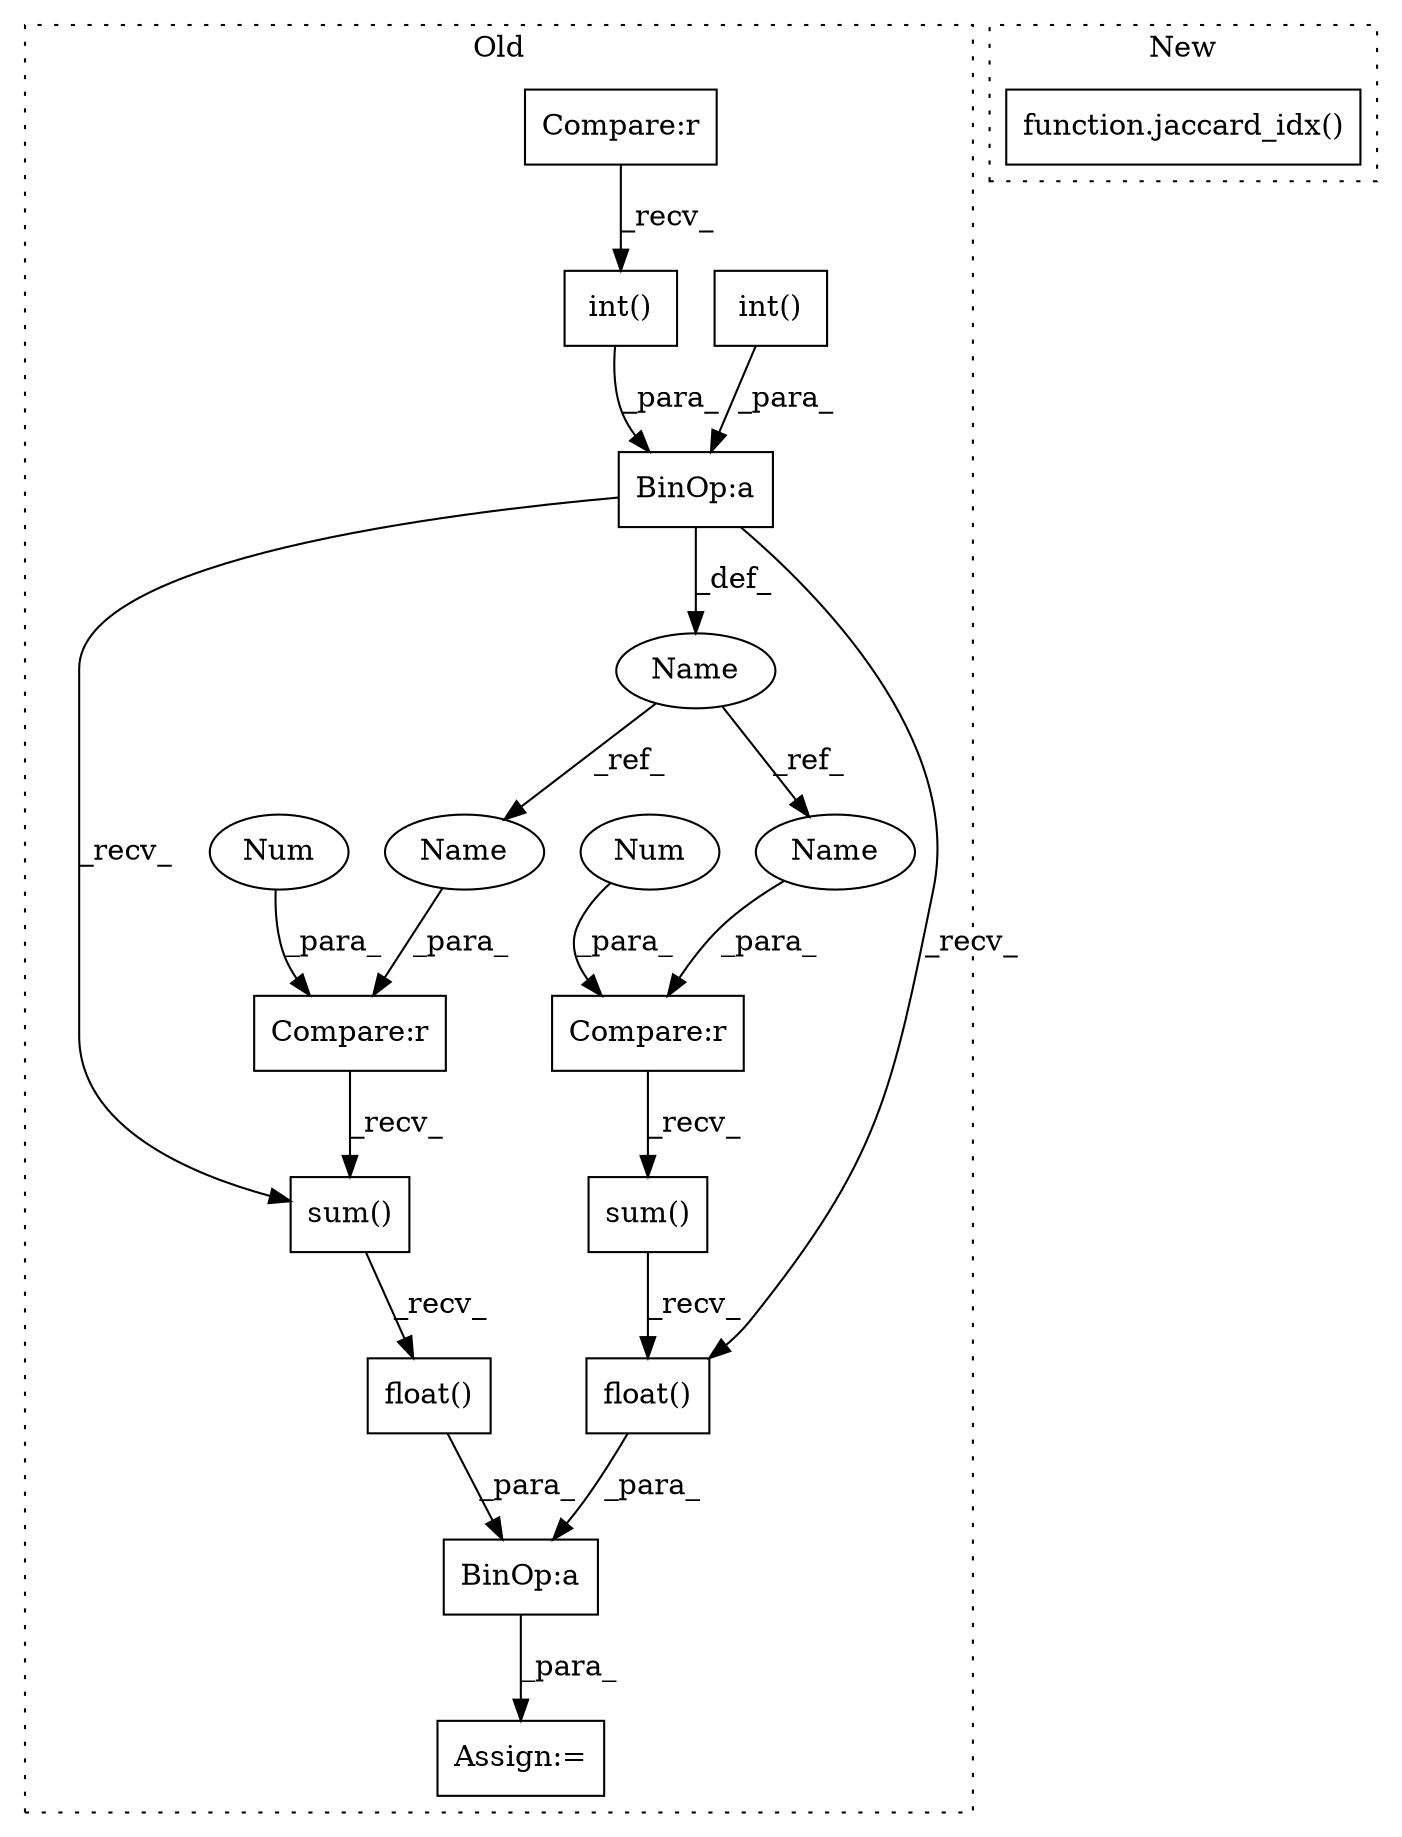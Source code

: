 digraph G {
subgraph cluster0 {
1 [label="int()" a="75" s="5471" l="20" shape="box"];
3 [label="BinOp:a" a="82" s="5539" l="3" shape="box"];
4 [label="BinOp:a" a="82" s="5468" l="3" shape="box"];
5 [label="Compare:r" a="40" s="5510" l="15" shape="box"];
6 [label="sum()" a="75" s="5542" l="21" shape="box"];
7 [label="int()" a="75" s="5451" l="17" shape="box"];
8 [label="sum()" a="75" s="5510" l="21" shape="box"];
9 [label="Compare:r" a="40" s="5421" l="10" shape="box"];
10 [label="float()" a="75" s="5510" l="29" shape="box"];
11 [label="Compare:r" a="40" s="5542" l="15" shape="box"];
12 [label="Name" a="87" s="5440" l="8" shape="ellipse"];
13 [label="Num" a="76" s="5555" l="1" shape="ellipse"];
14 [label="Num" a="76" s="5523" l="1" shape="ellipse"];
15 [label="float()" a="75" s="5542" l="29" shape="box"];
16 [label="Assign:=" a="68" s="5507" l="3" shape="box"];
17 [label="Name" a="87" s="5511" l="8" shape="ellipse"];
18 [label="Name" a="87" s="5543" l="8" shape="ellipse"];
label = "Old";
style="dotted";
}
subgraph cluster1 {
2 [label="function.jaccard_idx()" a="75" s="5594,5638" l="12,96" shape="box"];
label = "New";
style="dotted";
}
1 -> 4 [label="_para_"];
3 -> 16 [label="_para_"];
4 -> 8 [label="_recv_"];
4 -> 12 [label="_def_"];
4 -> 15 [label="_recv_"];
5 -> 8 [label="_recv_"];
6 -> 15 [label="_recv_"];
7 -> 4 [label="_para_"];
8 -> 10 [label="_recv_"];
9 -> 7 [label="_recv_"];
10 -> 3 [label="_para_"];
11 -> 6 [label="_recv_"];
12 -> 18 [label="_ref_"];
12 -> 17 [label="_ref_"];
13 -> 11 [label="_para_"];
14 -> 5 [label="_para_"];
15 -> 3 [label="_para_"];
17 -> 5 [label="_para_"];
18 -> 11 [label="_para_"];
}